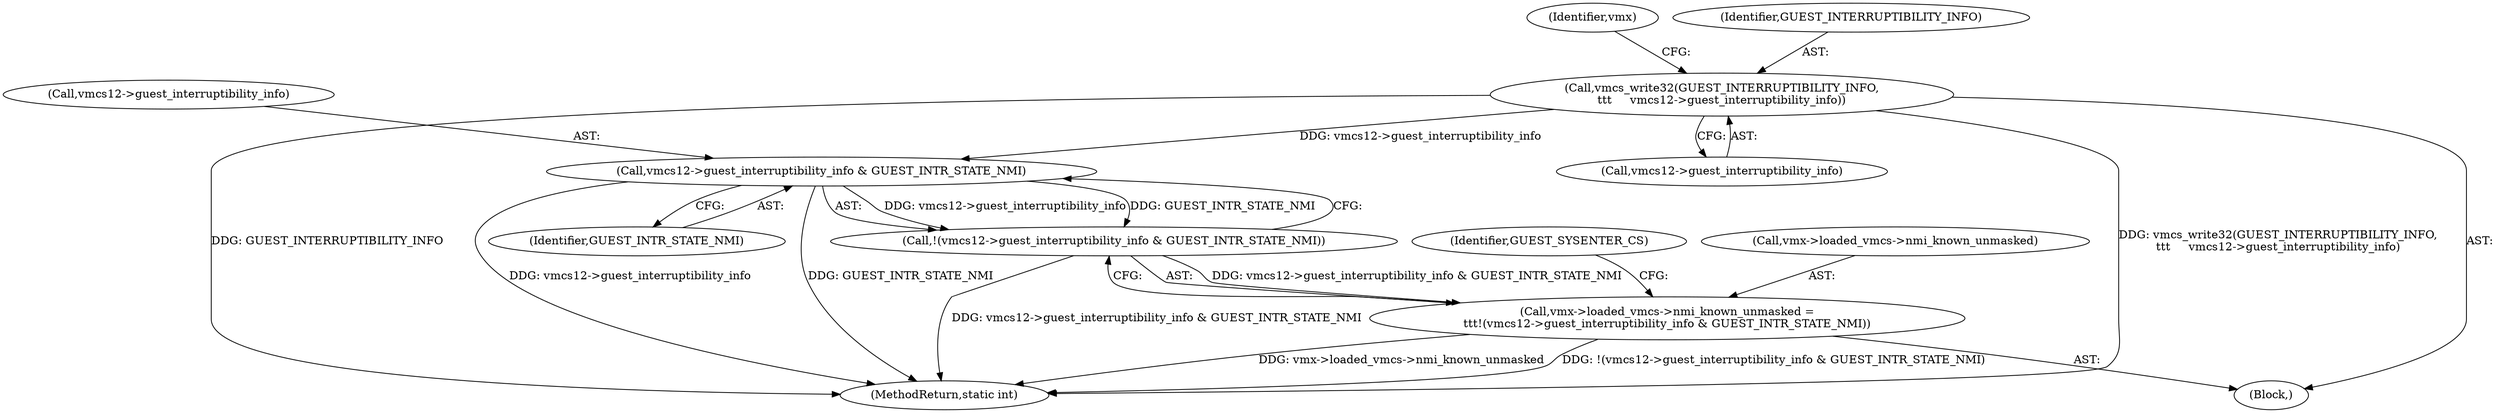 digraph "0_linux_51aa68e7d57e3217192d88ce90fd5b8ef29ec94f@API" {
"1000369" [label="(Call,vmcs_write32(GUEST_INTERRUPTIBILITY_INFO,\n\t\t\t     vmcs12->guest_interruptibility_info))"];
"1000381" [label="(Call,vmcs12->guest_interruptibility_info & GUEST_INTR_STATE_NMI)"];
"1000380" [label="(Call,!(vmcs12->guest_interruptibility_info & GUEST_INTR_STATE_NMI))"];
"1000374" [label="(Call,vmx->loaded_vmcs->nmi_known_unmasked =\n\t\t\t!(vmcs12->guest_interruptibility_info & GUEST_INTR_STATE_NMI))"];
"1000353" [label="(Block,)"];
"1000369" [label="(Call,vmcs_write32(GUEST_INTERRUPTIBILITY_INFO,\n\t\t\t     vmcs12->guest_interruptibility_info))"];
"1000380" [label="(Call,!(vmcs12->guest_interruptibility_info & GUEST_INTR_STATE_NMI))"];
"1000381" [label="(Call,vmcs12->guest_interruptibility_info & GUEST_INTR_STATE_NMI)"];
"1000392" [label="(Identifier,GUEST_SYSENTER_CS)"];
"1001021" [label="(MethodReturn,static int)"];
"1000371" [label="(Call,vmcs12->guest_interruptibility_info)"];
"1000374" [label="(Call,vmx->loaded_vmcs->nmi_known_unmasked =\n\t\t\t!(vmcs12->guest_interruptibility_info & GUEST_INTR_STATE_NMI))"];
"1000382" [label="(Call,vmcs12->guest_interruptibility_info)"];
"1000375" [label="(Call,vmx->loaded_vmcs->nmi_known_unmasked)"];
"1000377" [label="(Identifier,vmx)"];
"1000370" [label="(Identifier,GUEST_INTERRUPTIBILITY_INFO)"];
"1000385" [label="(Identifier,GUEST_INTR_STATE_NMI)"];
"1000369" -> "1000353"  [label="AST: "];
"1000369" -> "1000371"  [label="CFG: "];
"1000370" -> "1000369"  [label="AST: "];
"1000371" -> "1000369"  [label="AST: "];
"1000377" -> "1000369"  [label="CFG: "];
"1000369" -> "1001021"  [label="DDG: vmcs_write32(GUEST_INTERRUPTIBILITY_INFO,\n\t\t\t     vmcs12->guest_interruptibility_info)"];
"1000369" -> "1001021"  [label="DDG: GUEST_INTERRUPTIBILITY_INFO"];
"1000369" -> "1000381"  [label="DDG: vmcs12->guest_interruptibility_info"];
"1000381" -> "1000380"  [label="AST: "];
"1000381" -> "1000385"  [label="CFG: "];
"1000382" -> "1000381"  [label="AST: "];
"1000385" -> "1000381"  [label="AST: "];
"1000380" -> "1000381"  [label="CFG: "];
"1000381" -> "1001021"  [label="DDG: vmcs12->guest_interruptibility_info"];
"1000381" -> "1001021"  [label="DDG: GUEST_INTR_STATE_NMI"];
"1000381" -> "1000380"  [label="DDG: vmcs12->guest_interruptibility_info"];
"1000381" -> "1000380"  [label="DDG: GUEST_INTR_STATE_NMI"];
"1000380" -> "1000374"  [label="AST: "];
"1000374" -> "1000380"  [label="CFG: "];
"1000380" -> "1001021"  [label="DDG: vmcs12->guest_interruptibility_info & GUEST_INTR_STATE_NMI"];
"1000380" -> "1000374"  [label="DDG: vmcs12->guest_interruptibility_info & GUEST_INTR_STATE_NMI"];
"1000374" -> "1000353"  [label="AST: "];
"1000375" -> "1000374"  [label="AST: "];
"1000392" -> "1000374"  [label="CFG: "];
"1000374" -> "1001021"  [label="DDG: vmx->loaded_vmcs->nmi_known_unmasked"];
"1000374" -> "1001021"  [label="DDG: !(vmcs12->guest_interruptibility_info & GUEST_INTR_STATE_NMI)"];
}
